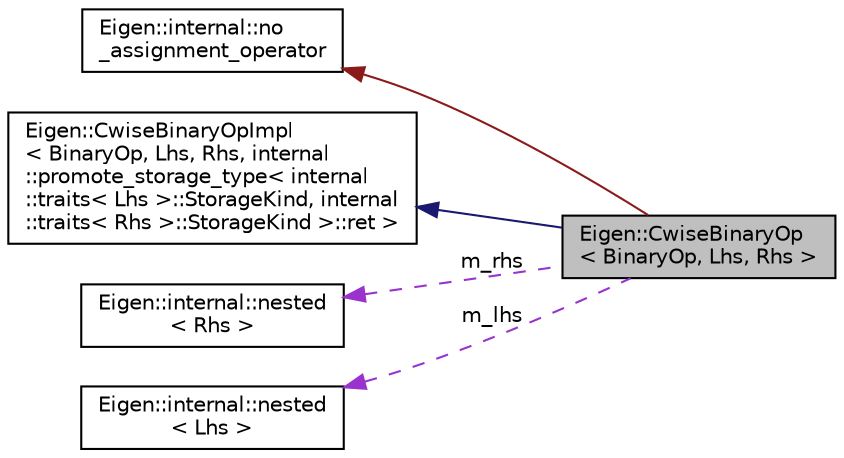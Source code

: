 digraph "Eigen::CwiseBinaryOp&lt; BinaryOp, Lhs, Rhs &gt;"
{
  edge [fontname="Helvetica",fontsize="10",labelfontname="Helvetica",labelfontsize="10"];
  node [fontname="Helvetica",fontsize="10",shape=record];
  rankdir="LR";
  Node1 [label="Eigen::CwiseBinaryOp\l\< BinaryOp, Lhs, Rhs \>",height=0.2,width=0.4,color="black", fillcolor="grey75", style="filled" fontcolor="black"];
  Node2 -> Node1 [dir="back",color="firebrick4",fontsize="10",style="solid",fontname="Helvetica"];
  Node2 [label="Eigen::internal::no\l_assignment_operator",height=0.2,width=0.4,color="black", fillcolor="white", style="filled",URL="$classEigen_1_1internal_1_1no__assignment__operator.html"];
  Node3 -> Node1 [dir="back",color="midnightblue",fontsize="10",style="solid",fontname="Helvetica"];
  Node3 [label="Eigen::CwiseBinaryOpImpl\l\< BinaryOp, Lhs, Rhs, internal\l::promote_storage_type\< internal\l::traits\< Lhs \>::StorageKind, internal\l::traits\< Rhs \>::StorageKind \>::ret \>",height=0.2,width=0.4,color="black", fillcolor="white", style="filled",URL="$classEigen_1_1CwiseBinaryOpImpl.html"];
  Node4 -> Node1 [dir="back",color="darkorchid3",fontsize="10",style="dashed",label=" m_rhs" ,fontname="Helvetica"];
  Node4 [label="Eigen::internal::nested\l\< Rhs \>",height=0.2,width=0.4,color="black", fillcolor="white", style="filled",URL="$structEigen_1_1internal_1_1nested.html"];
  Node5 -> Node1 [dir="back",color="darkorchid3",fontsize="10",style="dashed",label=" m_lhs" ,fontname="Helvetica"];
  Node5 [label="Eigen::internal::nested\l\< Lhs \>",height=0.2,width=0.4,color="black", fillcolor="white", style="filled",URL="$structEigen_1_1internal_1_1nested.html"];
}
